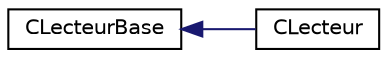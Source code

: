digraph "Graphical Class Hierarchy"
{
 // LATEX_PDF_SIZE
  edge [fontname="Helvetica",fontsize="10",labelfontname="Helvetica",labelfontsize="10"];
  node [fontname="Helvetica",fontsize="10",shape=record];
  rankdir="LR";
  Node0 [label="CLecteurBase",height=0.2,width=0.4,color="black", fillcolor="white", style="filled",URL="$classCLecteurBase.html",tooltip=" "];
  Node0 -> Node1 [dir="back",color="midnightblue",fontsize="10",style="solid",fontname="Helvetica"];
  Node1 [label="CLecteur",height=0.2,width=0.4,color="black", fillcolor="white", style="filled",URL="$classCLecteur.html",tooltip=" "];
}
